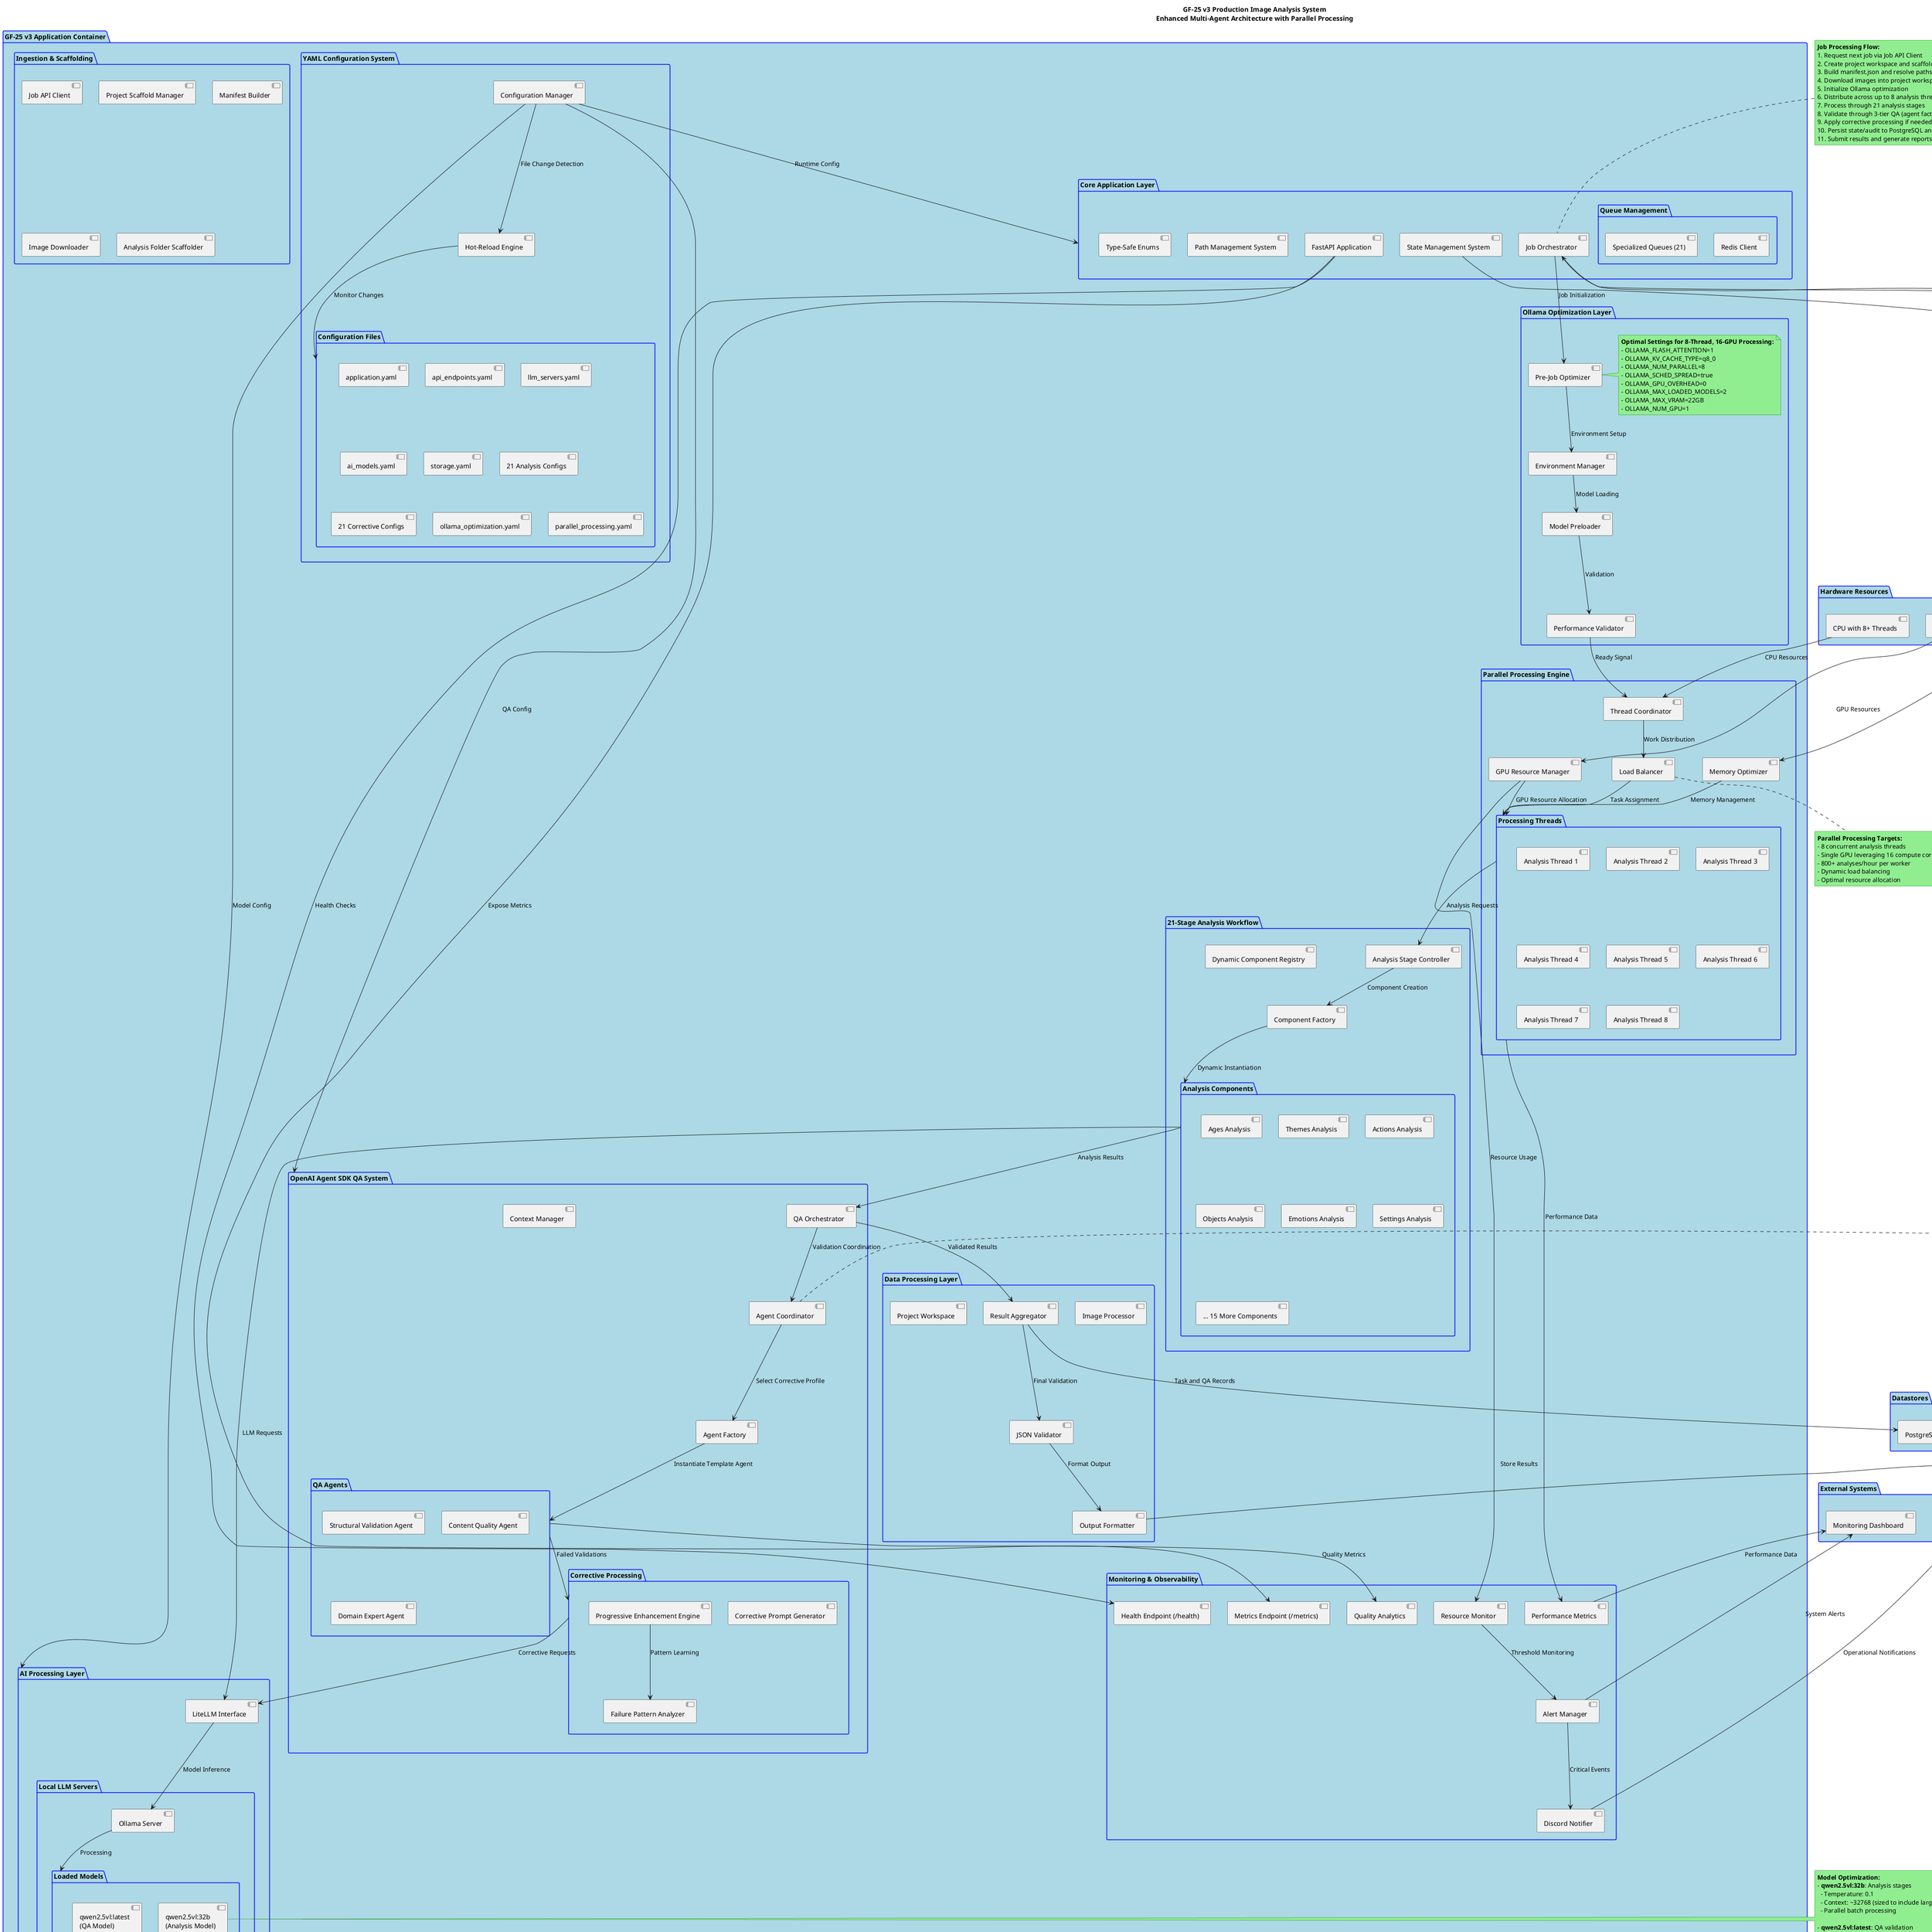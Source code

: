 @startuml GF-25_v3_Production_Image_Analysis_System

!define RECTANGLE class
' theme removed for compatibility

title GF-25 v3 Production Image Analysis System\nEnhanced Multi-Agent Architecture with Parallel Processing

' External Systems
package "External Systems" as external {
  [GoFlow Job Queue] as goflow
  [File Storage System] as storage
  [Monitoring Dashboard] as monitor
  [Discord Webhooks] as discord
}

' Main Application Container
package "GF-25 v3 Application Container" as app_container {
  
  ' Configuration Management Layer
  package "YAML Configuration System" as config_system {
    [Configuration Manager] as config_mgr
    [Hot-Reload Engine] as hot_reload
    
    package "Configuration Files" as config_files {
      [application.yaml] as app_config
      [api_endpoints.yaml] as api_config
      [llm_servers.yaml] as llm_config
      [ai_models.yaml] as model_config
      [storage.yaml] as storage_config
      [21 Analysis Configs] as analysis_configs
      [21 Corrective Configs] as corrective_configs
      [ollama_optimization.yaml] as ollama_config
      [parallel_processing.yaml] as parallel_config
    }
  }

  ' Ingestion & Scaffolding Layer
  package "Ingestion & Scaffolding" as ingest_layer {
    [Job API Client] as job_api
    [Project Scaffold Manager] as scaffold_mgr
    [Manifest Builder] as manifest_builder
    [Image Downloader] as image_downloader
    [Analysis Folder Scaffolder] as folder_scaffolder
  }

  
  ' Core Application Layer
  package "Core Application Layer" as core_layer {
    [FastAPI Application] as fastapi
    [Job Orchestrator] as orchestrator
    [State Management System] as state_mgr
    [Path Management System] as path_mgr
    [Type-Safe Enums] as enums
    
    package "Queue Management" as queue_mgmt {
      [Redis Client] as redis_client
      [Specialized Queues (21)] as redis_queues
    }
  }
  
  ' Ollama Optimization Layer
  package "Ollama Optimization Layer" as ollama_layer {
    [Pre-Job Optimizer] as pre_optimizer
    [Environment Manager] as env_mgr
    [Model Preloader] as model_preloader
    [Performance Validator] as perf_validator
    
    note right of pre_optimizer
      **Optimal Settings for 8-Thread, 16-GPU Processing:**
      - OLLAMA_FLASH_ATTENTION=1
      - OLLAMA_KV_CACHE_TYPE=q8_0
      - OLLAMA_NUM_PARALLEL=8
      - OLLAMA_SCHED_SPREAD=true
      - OLLAMA_GPU_OVERHEAD=0
      - OLLAMA_MAX_LOADED_MODELS=2
      - OLLAMA_MAX_VRAM=22GB
      - OLLAMA_NUM_GPU=1
    end note
  }
  
  ' Parallel Processing Engine
  package "Parallel Processing Engine" as parallel_engine {
    [Thread Coordinator] as thread_coord
    [GPU Resource Manager] as gpu_mgr
    [Load Balancer] as load_balancer
    [Memory Optimizer] as memory_opt
    
    package "Processing Threads" as threads {
      [Analysis Thread 1] as thread1
      [Analysis Thread 2] as thread2
      [Analysis Thread 3] as thread3
      [Analysis Thread 4] as thread4
      [Analysis Thread 5] as thread5
      [Analysis Thread 6] as thread6
      [Analysis Thread 7] as thread7
      [Analysis Thread 8] as thread8
    }
  }
  
  ' AI Processing Layer
  package "AI Processing Layer" as ai_layer {
    [LiteLLM Interface] as litellm
    
    package "Local LLM Servers" as llm_servers {
      [Ollama Server] as ollama
      
      package "Loaded Models" as models {
        [qwen2.5vl:32b\n(Analysis Model)] as qwen_analysis
        [qwen2.5vl:latest\n(QA Model)] as qwen_qa
      }
    }
  }
  
  ' Analysis Workflow Engine
  package "21-Stage Analysis Workflow" as analysis_workflow {
    [Analysis Stage Controller] as analysis_controller
    [Component Factory] as component_factory
    [Dynamic Component Registry] as component_registry
    
    package "Analysis Components" as analysis_components {
      [Ages Analysis] as ages
      [Themes Analysis] as themes
      [Actions Analysis] as actions
      [Objects Analysis] as objects
      [Emotions Analysis] as emotions
      [Settings Analysis] as settings
      [... 15 More Components] as more_components
    }
  }
  
  ' OpenAI Agent SDK QA System
  package "OpenAI Agent SDK QA System" as qa_system {
    [QA Orchestrator] as qa_orchestrator
    [Agent Coordinator] as agent_coord
    [Context Manager] as context_mgr
    [Agent Factory] as agent_factory
    
    package "QA Agents" as qa_agents {
      [Structural Validation Agent] as structural_agent
      [Content Quality Agent] as content_agent
      [Domain Expert Agent] as domain_agent
    }
    
    package "Corrective Processing" as corrective_system {
      [Corrective Prompt Generator] as corrective_gen
      [Progressive Enhancement Engine] as enhancement_engine
      [Failure Pattern Analyzer] as failure_analyzer
    }
  }
  
  ' Data Processing Layer
  package "Data Processing Layer" as data_layer {
    [Image Processor] as image_proc
    [Result Aggregator] as result_agg
    [JSON Validator] as json_validator
    [Output Formatter] as output_formatter
    [Project Workspace] as project_ws
  }
  
  ' Monitoring and Observability
  package "Monitoring & Observability" as monitoring {
    [Performance Metrics] as metrics
    [Resource Monitor] as resource_mon
    [Quality Analytics] as quality_analytics
    [Alert Manager] as alerts
    [Metrics Endpoint (/metrics)] as metrics_ep
    [Health Endpoint (/health)] as health_ep
    [Discord Notifier] as discord_notifier
  }
}

' External Dependencies
package "Hardware Resources" as hardware {
  [16 GPU Cores] as gpu_cores
  [CPU with 8+ Threads] as cpu_threads
  [22GB+ VRAM] as vram
  [High-Speed Storage] as fast_storage
}

' Datastores
package "Datastores" as datastores {
  [PostgreSQL Database] as postgres
}

' Relationships - External Flow
goflow --> orchestrator : "Job Requests\n(Image + Manifest)"
orchestrator --> storage : "Image Retrieval"
monitor <-- metrics : "Performance Data"
monitor <-- alerts : "System Alerts"
discord <-- discord_notifier : "Operational Notifications"

' Relationships - Configuration System
config_mgr --> hot_reload : "File Change Detection"
hot_reload --> config_files : "Monitor Changes"
config_mgr --> core_layer : "Runtime Config"
config_mgr --> ai_layer : "Model Config"
config_mgr --> qa_system : "QA Config"

' Relationships - Core Flow
orchestrator --> pre_optimizer : "Job Initialization"
pre_optimizer --> env_mgr : "Environment Setup"
env_mgr --> model_preloader : "Model Loading"
model_preloader --> perf_validator : "Validation"
perf_validator --> thread_coord : "Ready Signal"

' Relationships - Parallel Processing
thread_coord --> load_balancer : "Work Distribution"
load_balancer --> threads : "Task Assignment"
gpu_mgr --> threads : "GPU Resource Allocation"
memory_opt --> threads : "Memory Management"

' Relationships - AI Processing
threads --> analysis_controller : "Analysis Requests"
analysis_controller --> component_factory : "Component Creation"
component_factory --> analysis_components : "Dynamic Instantiation"
analysis_components --> litellm : "LLM Requests"
litellm --> ollama : "Model Inference"
ollama --> models : "Processing"

' Relationships - QA System
analysis_components --> qa_orchestrator : "Analysis Results"
qa_orchestrator --> agent_coord : "Validation Coordination"
agent_coord --> agent_factory : "Select Corrective Profile"
agent_factory --> qa_agents : "Instantiate Template Agent"
qa_agents --> corrective_system : "Failed Validations"
corrective_system --> litellm : "Corrective Requests"
enhancement_engine --> failure_analyzer : "Pattern Learning"

' Relationships - Data Processing
qa_orchestrator --> result_agg : "Validated Results"
result_agg --> json_validator : "Final Validation"
json_validator --> output_formatter : "Format Output"
output_formatter --> storage : "Store Results"
state_mgr --> postgres : "State & Audit Logs"
result_agg --> postgres : "Task and QA Records"

' Relationships - Monitoring
threads --> metrics : "Performance Data"
qa_agents --> quality_analytics : "Quality Metrics"
gpu_mgr --> resource_mon : "Resource Usage"
resource_mon --> alerts : "Threshold Monitoring"
fastapi --> metrics_ep : "Expose Metrics"
fastapi --> health_ep : "Health Checks"
alerts --> discord_notifier : "Critical Events"

' Relationships - Hardware
gpu_cores --> gpu_mgr : "GPU Resources"
cpu_threads --> thread_coord : "CPU Resources"
vram --> memory_opt : "Memory Resources"
fast_storage --> storage : "Storage I/O"

' Flow Annotations
note top of orchestrator
  **Job Processing Flow:**
  1. Request next job via Job API Client
  2. Create project workspace and scaffold folders
  3. Build manifest.json and resolve paths
  4. Download images into project workspace
  5. Initialize Ollama optimization
  6. Distribute across up to 8 analysis threads
  7. Process through 21 analysis stages
  8. Validate through 3-tier QA (agent factory with YAML profiles)
  9. Apply corrective processing if needed
  10. Persist state/audit to PostgreSQL and enqueue tasks via Redis
  11. Submit results and generate reports
end note

note right of agent_coord
  **3-Tier QA Validation:**
  - Tier 1: Structural validation (JSON schema)
  - Tier 2: Content quality (meta-language detection)
  - Tier 3: Domain expert validation
  
  **Corrective Processing:**
  - Agent Factory loads one of 21 YAML corrective profiles per failure
  - Stage-specific prompts
  - Progressive enhancement
  - Context preservation
  - Pattern learning
end note

note bottom of load_balancer
  **Parallel Processing Targets:**
  - 8 concurrent analysis threads
  - Single GPU leveraging 16 compute cores
  - 800+ analyses/hour per worker
  - Dynamic load balancing
  - Optimal resource allocation
end note

note left of qwen_analysis
  **Model Optimization:**
  - **qwen2.5vl:32b**: Analysis stages
    - Temperature: 0.1
    - Context: ~32768 (sized to include largest prompts + base64 image)
    - Parallel batch processing
  
  - **qwen2.5vl:latest**: QA validation
    - Temperature: 0.05
    - Context: ~16384 (sized to include YAML corrective prompts + image)
    - Fast validation responses
    - Corrective optimization
end note

' Styling
skinparam package {
  BackgroundColor LightBlue
  BorderColor Blue
}

skinparam class {
  BackgroundColor LightYellow
  BorderColor Orange
}

skinparam note {
  BackgroundColor LightGreen
  BorderColor Green
}

@enduml
